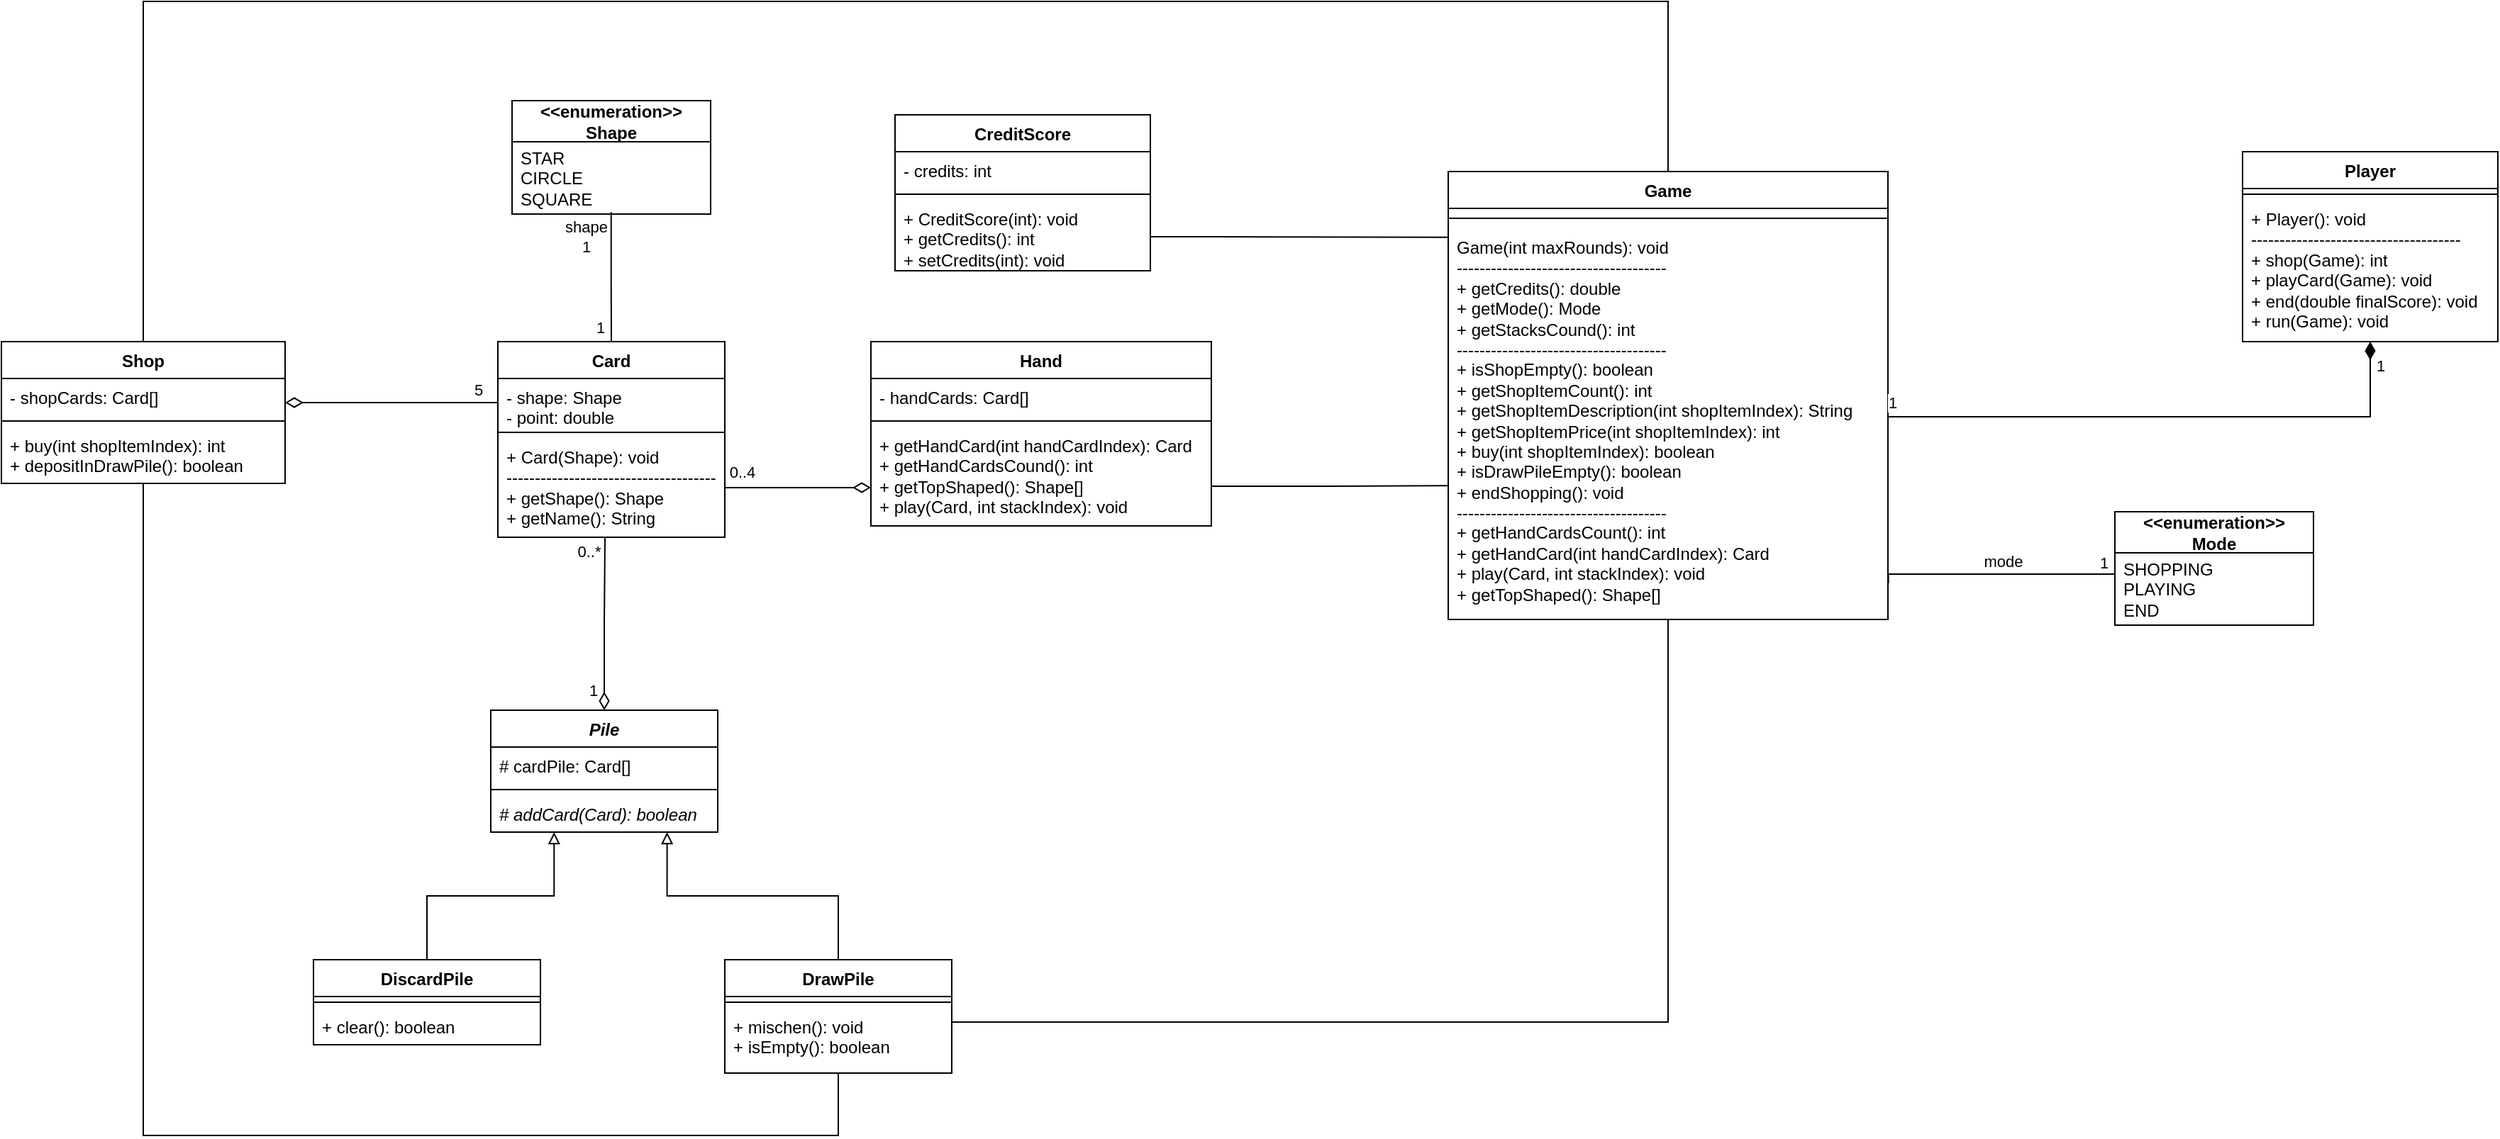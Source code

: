 <mxfile version="24.0.6" type="google">
  <diagram id="C5RBs43oDa-KdzZeNtuy" name="Page-1">
    <mxGraphModel grid="1" page="1" gridSize="10" guides="1" tooltips="1" connect="1" arrows="1" fold="1" pageScale="1" pageWidth="827" pageHeight="1169" background="none" math="0" shadow="0">
      <root>
        <mxCell id="WIyWlLk6GJQsqaUBKTNV-0" />
        <mxCell id="WIyWlLk6GJQsqaUBKTNV-1" parent="WIyWlLk6GJQsqaUBKTNV-0" />
        <mxCell id="68DYtTx3OVYjfGofnT8--20" style="edgeStyle=orthogonalEdgeStyle;rounded=0;orthogonalLoop=1;jettySize=auto;html=1;exitX=0.5;exitY=1;exitDx=0;exitDy=0;endArrow=none;endFill=0;" edge="1" parent="WIyWlLk6GJQsqaUBKTNV-1" source="SgR9l-3b9hQnym2gSb6I-0" target="C7Ak6nxzTfxMc2L_WpOS-12">
          <mxGeometry relative="1" as="geometry">
            <Array as="points">
              <mxPoint x="825" y="480" />
            </Array>
          </mxGeometry>
        </mxCell>
        <mxCell id="SgR9l-3b9hQnym2gSb6I-0" value="Game" style="swimlane;fontStyle=1;align=center;verticalAlign=top;childLayout=stackLayout;horizontal=1;startSize=26;horizontalStack=0;resizeParent=1;resizeParentMax=0;resizeLast=0;collapsible=1;marginBottom=0;whiteSpace=wrap;html=1;labelBackgroundColor=none;" vertex="1" parent="WIyWlLk6GJQsqaUBKTNV-1">
          <mxGeometry x="670" y="-120" width="310" height="316" as="geometry" />
        </mxCell>
        <mxCell id="SgR9l-3b9hQnym2gSb6I-2" value="" style="line;strokeWidth=1;fillColor=none;align=left;verticalAlign=middle;spacingTop=-1;spacingLeft=3;spacingRight=3;rotatable=0;labelPosition=right;points=[];portConstraint=eastwest;labelBackgroundColor=none;" vertex="1" parent="SgR9l-3b9hQnym2gSb6I-0">
          <mxGeometry y="26" width="310" height="14" as="geometry" />
        </mxCell>
        <mxCell id="SgR9l-3b9hQnym2gSb6I-3" value="Game(int maxRounds): void&lt;div&gt;-------------------------------------&lt;/div&gt;&lt;div&gt;+ getCredits(): double&lt;/div&gt;&lt;div&gt;+ getMode(): Mode&lt;/div&gt;&lt;div&gt;+ getStacksCound(): int&lt;/div&gt;&lt;div&gt;-------------------------------------&lt;/div&gt;&lt;div&gt;+ isShopEmpty(): boolean&lt;/div&gt;&lt;div&gt;+ getShopItemCount&lt;span style=&quot;background-color: initial;&quot;&gt;(): int&lt;/span&gt;&lt;/div&gt;&lt;div&gt;+ getShopItemDescription(int shopItemIndex): String&lt;/div&gt;&lt;div&gt;+ getShopItemPrice(int shopItemIndex): int&lt;/div&gt;&lt;div&gt;+ buy(int shopItemIndex): boolean&lt;/div&gt;&lt;div&gt;+ isDrawPileEmpty(): boolean&lt;/div&gt;&lt;div&gt;+ endShopping(): void&lt;/div&gt;&lt;div&gt;-------------------------------------&lt;/div&gt;&lt;div&gt;+ getHandCardsCount&lt;span style=&quot;background-color: initial;&quot;&gt;(): int&lt;/span&gt;&lt;/div&gt;&lt;div&gt;+ getHandCard(int handCardIndex): Card&lt;/div&gt;&lt;div&gt;+ play(Card, int stackIndex): void&lt;/div&gt;&lt;div&gt;+ getTopShaped(): Shape[]&lt;/div&gt;&lt;div&gt;&lt;br&gt;&lt;/div&gt;" style="text;strokeColor=none;fillColor=none;align=left;verticalAlign=top;spacingLeft=4;spacingRight=4;overflow=hidden;rotatable=0;points=[[0,0.5],[1,0.5]];portConstraint=eastwest;whiteSpace=wrap;html=1;labelBackgroundColor=none;" vertex="1" parent="SgR9l-3b9hQnym2gSb6I-0">
          <mxGeometry y="40" width="310" height="276" as="geometry" />
        </mxCell>
        <mxCell id="SgR9l-3b9hQnym2gSb6I-4" value="Player" style="swimlane;fontStyle=1;align=center;verticalAlign=top;childLayout=stackLayout;horizontal=1;startSize=26;horizontalStack=0;resizeParent=1;resizeParentMax=0;resizeLast=0;collapsible=1;marginBottom=0;whiteSpace=wrap;html=1;labelBackgroundColor=none;" vertex="1" parent="WIyWlLk6GJQsqaUBKTNV-1">
          <mxGeometry x="1230" y="-134" width="180" height="134" as="geometry" />
        </mxCell>
        <mxCell id="SgR9l-3b9hQnym2gSb6I-6" value="" style="line;strokeWidth=1;fillColor=none;align=left;verticalAlign=middle;spacingTop=-1;spacingLeft=3;spacingRight=3;rotatable=0;labelPosition=right;points=[];portConstraint=eastwest;labelBackgroundColor=none;" vertex="1" parent="SgR9l-3b9hQnym2gSb6I-4">
          <mxGeometry y="26" width="180" height="8" as="geometry" />
        </mxCell>
        <mxCell id="SgR9l-3b9hQnym2gSb6I-7" value="+ Player(): void&lt;div&gt;-------------------------------------&lt;/div&gt;&lt;div&gt;+ shop(Game): int&lt;/div&gt;&lt;div&gt;+ playCard(Game): void&lt;/div&gt;&lt;div&gt;+ end(double finalScore): void&lt;/div&gt;&lt;div&gt;+ run(Game): void&lt;/div&gt;" style="text;strokeColor=none;fillColor=none;align=left;verticalAlign=top;spacingLeft=4;spacingRight=4;overflow=hidden;rotatable=0;points=[[0,0.5],[1,0.5]];portConstraint=eastwest;whiteSpace=wrap;html=1;labelBackgroundColor=none;" vertex="1" parent="SgR9l-3b9hQnym2gSb6I-4">
          <mxGeometry y="34" width="180" height="100" as="geometry" />
        </mxCell>
        <mxCell id="SgR9l-3b9hQnym2gSb6I-8" value="Card" style="swimlane;fontStyle=1;align=center;verticalAlign=top;childLayout=stackLayout;horizontal=1;startSize=26;horizontalStack=0;resizeParent=1;resizeParentMax=0;resizeLast=0;collapsible=1;marginBottom=0;whiteSpace=wrap;html=1;labelBackgroundColor=none;" vertex="1" parent="WIyWlLk6GJQsqaUBKTNV-1">
          <mxGeometry width="160" height="138" as="geometry" />
        </mxCell>
        <mxCell id="SgR9l-3b9hQnym2gSb6I-9" value="- shape: Shape&lt;div&gt;- point: double&lt;/div&gt;" style="text;strokeColor=none;fillColor=none;align=left;verticalAlign=top;spacingLeft=4;spacingRight=4;overflow=hidden;rotatable=0;points=[[0,0.5],[1,0.5]];portConstraint=eastwest;whiteSpace=wrap;html=1;labelBackgroundColor=none;" vertex="1" parent="SgR9l-3b9hQnym2gSb6I-8">
          <mxGeometry y="26" width="160" height="34" as="geometry" />
        </mxCell>
        <mxCell id="SgR9l-3b9hQnym2gSb6I-10" value="" style="line;strokeWidth=1;fillColor=none;align=left;verticalAlign=middle;spacingTop=-1;spacingLeft=3;spacingRight=3;rotatable=0;labelPosition=right;points=[];portConstraint=eastwest;labelBackgroundColor=none;" vertex="1" parent="SgR9l-3b9hQnym2gSb6I-8">
          <mxGeometry y="60" width="160" height="8" as="geometry" />
        </mxCell>
        <mxCell id="SgR9l-3b9hQnym2gSb6I-11" value="+ Card(Shape): void&lt;div&gt;-------------------------------------&lt;/div&gt;&lt;div&gt;+ getShape(): Shape&lt;/div&gt;&lt;div&gt;+ getName(): String&lt;/div&gt;" style="text;strokeColor=none;fillColor=none;align=left;verticalAlign=top;spacingLeft=4;spacingRight=4;overflow=hidden;rotatable=0;points=[[0,0.5],[1,0.5]];portConstraint=eastwest;whiteSpace=wrap;html=1;labelBackgroundColor=none;" vertex="1" parent="SgR9l-3b9hQnym2gSb6I-8">
          <mxGeometry y="68" width="160" height="70" as="geometry" />
        </mxCell>
        <mxCell id="SgR9l-3b9hQnym2gSb6I-12" value="&lt;div&gt;&amp;lt;&amp;lt;enumeration&amp;gt;&amp;gt;&lt;/div&gt;Shape" style="swimlane;fontStyle=1;align=center;verticalAlign=middle;childLayout=stackLayout;horizontal=1;startSize=29;horizontalStack=0;resizeParent=1;resizeParentMax=0;resizeLast=0;collapsible=0;marginBottom=0;html=1;whiteSpace=wrap;labelBackgroundColor=none;" vertex="1" parent="WIyWlLk6GJQsqaUBKTNV-1">
          <mxGeometry x="10" y="-170" width="140" height="80" as="geometry" />
        </mxCell>
        <mxCell id="SgR9l-3b9hQnym2gSb6I-14" value="STAR&lt;div&gt;CIRCLE&lt;/div&gt;&lt;div&gt;SQUARE&lt;/div&gt;" style="text;html=1;strokeColor=none;fillColor=none;align=left;verticalAlign=middle;spacingLeft=4;spacingRight=4;overflow=hidden;rotatable=0;points=[[0,0.5],[1,0.5]];portConstraint=eastwest;whiteSpace=wrap;labelBackgroundColor=none;" vertex="1" parent="SgR9l-3b9hQnym2gSb6I-12">
          <mxGeometry y="29" width="140" height="51" as="geometry" />
        </mxCell>
        <mxCell id="SgR9l-3b9hQnym2gSb6I-16" style="edgeStyle=elbowEdgeStyle;rounded=0;orthogonalLoop=1;jettySize=auto;html=1;endArrow=none;endFill=0;elbow=vertical;entryX=0.5;entryY=0;entryDx=0;entryDy=0;labelBackgroundColor=none;fontColor=default;exitX=0.499;exitY=0.974;exitDx=0;exitDy=0;exitPerimeter=0;" edge="1" parent="WIyWlLk6GJQsqaUBKTNV-1" source="SgR9l-3b9hQnym2gSb6I-14" target="SgR9l-3b9hQnym2gSb6I-8">
          <mxGeometry relative="1" as="geometry">
            <mxPoint x="100" y="-30" as="targetPoint" />
            <Array as="points">
              <mxPoint x="40" y="-40" />
            </Array>
          </mxGeometry>
        </mxCell>
        <mxCell id="SgR9l-3b9hQnym2gSb6I-17" value="1" style="edgeLabel;html=1;align=center;verticalAlign=middle;resizable=0;points=[];labelBackgroundColor=none;" vertex="1" connectable="0" parent="SgR9l-3b9hQnym2gSb6I-16">
          <mxGeometry x="0.869" relative="1" as="geometry">
            <mxPoint x="-8" y="-4" as="offset" />
          </mxGeometry>
        </mxCell>
        <mxCell id="SgR9l-3b9hQnym2gSb6I-18" value="&lt;div&gt;shape&lt;/div&gt;1" style="edgeLabel;html=1;align=center;verticalAlign=middle;resizable=0;points=[];labelBackgroundColor=none;" vertex="1" connectable="0" parent="SgR9l-3b9hQnym2gSb6I-16">
          <mxGeometry x="-0.845" relative="1" as="geometry">
            <mxPoint x="-18" y="10" as="offset" />
          </mxGeometry>
        </mxCell>
        <mxCell id="SgR9l-3b9hQnym2gSb6I-20" value="&amp;lt;&amp;lt;enumeration&amp;gt;&amp;gt;&lt;div&gt;Mode&lt;/div&gt;" style="swimlane;fontStyle=1;align=center;verticalAlign=middle;childLayout=stackLayout;horizontal=1;startSize=29;horizontalStack=0;resizeParent=1;resizeParentMax=0;resizeLast=0;collapsible=0;marginBottom=0;html=1;whiteSpace=wrap;labelBackgroundColor=none;" vertex="1" parent="WIyWlLk6GJQsqaUBKTNV-1">
          <mxGeometry x="1140" y="120" width="140" height="80" as="geometry" />
        </mxCell>
        <mxCell id="SgR9l-3b9hQnym2gSb6I-22" value="SHOPPING&lt;div&gt;PLAYING&lt;/div&gt;&lt;div&gt;END&lt;/div&gt;" style="text;html=1;strokeColor=none;fillColor=none;align=left;verticalAlign=middle;spacingLeft=4;spacingRight=4;overflow=hidden;rotatable=0;points=[[0,0.5],[1,0.5]];portConstraint=eastwest;whiteSpace=wrap;labelBackgroundColor=none;" vertex="1" parent="SgR9l-3b9hQnym2gSb6I-20">
          <mxGeometry y="29" width="140" height="51" as="geometry" />
        </mxCell>
        <mxCell id="LPEKgBTARTEl4KXcgwuo-25" style="edgeStyle=orthogonalEdgeStyle;rounded=0;orthogonalLoop=1;jettySize=auto;html=1;endArrow=none;endFill=0;" edge="1" parent="WIyWlLk6GJQsqaUBKTNV-1" source="C7Ak6nxzTfxMc2L_WpOS-0" target="C7Ak6nxzTfxMc2L_WpOS-12">
          <mxGeometry relative="1" as="geometry">
            <Array as="points">
              <mxPoint x="-250" y="560" />
              <mxPoint x="240" y="560" />
            </Array>
          </mxGeometry>
        </mxCell>
        <mxCell id="68DYtTx3OVYjfGofnT8--21" style="edgeStyle=orthogonalEdgeStyle;rounded=0;orthogonalLoop=1;jettySize=auto;html=1;exitX=0.5;exitY=0;exitDx=0;exitDy=0;entryX=0.5;entryY=0;entryDx=0;entryDy=0;endArrow=none;endFill=0;" edge="1" parent="WIyWlLk6GJQsqaUBKTNV-1" source="C7Ak6nxzTfxMc2L_WpOS-0" target="SgR9l-3b9hQnym2gSb6I-0">
          <mxGeometry relative="1" as="geometry">
            <Array as="points">
              <mxPoint x="-250" y="-240" />
              <mxPoint x="825" y="-240" />
            </Array>
          </mxGeometry>
        </mxCell>
        <mxCell id="C7Ak6nxzTfxMc2L_WpOS-0" value="Shop&lt;div&gt;&lt;br&gt;&lt;/div&gt;" style="swimlane;fontStyle=1;align=center;verticalAlign=top;childLayout=stackLayout;horizontal=1;startSize=26;horizontalStack=0;resizeParent=1;resizeParentMax=0;resizeLast=0;collapsible=1;marginBottom=0;whiteSpace=wrap;html=1;labelBackgroundColor=none;" vertex="1" parent="WIyWlLk6GJQsqaUBKTNV-1">
          <mxGeometry x="-350" width="200" height="100" as="geometry" />
        </mxCell>
        <mxCell id="C7Ak6nxzTfxMc2L_WpOS-1" value="- shopCards: Card[]" style="text;strokeColor=none;fillColor=none;align=left;verticalAlign=top;spacingLeft=4;spacingRight=4;overflow=hidden;rotatable=0;points=[[0,0.5],[1,0.5]];portConstraint=eastwest;whiteSpace=wrap;html=1;labelBackgroundColor=none;" vertex="1" parent="C7Ak6nxzTfxMc2L_WpOS-0">
          <mxGeometry y="26" width="200" height="26" as="geometry" />
        </mxCell>
        <mxCell id="C7Ak6nxzTfxMc2L_WpOS-2" value="" style="line;strokeWidth=1;fillColor=none;align=left;verticalAlign=middle;spacingTop=-1;spacingLeft=3;spacingRight=3;rotatable=0;labelPosition=right;points=[];portConstraint=eastwest;labelBackgroundColor=none;" vertex="1" parent="C7Ak6nxzTfxMc2L_WpOS-0">
          <mxGeometry y="52" width="200" height="8" as="geometry" />
        </mxCell>
        <mxCell id="C7Ak6nxzTfxMc2L_WpOS-3" value="+ buy(int shopItemIndex): int&lt;div&gt;+ depositInDrawPile(): boolean&lt;/div&gt;" style="text;strokeColor=none;fillColor=none;align=left;verticalAlign=top;spacingLeft=4;spacingRight=4;overflow=hidden;rotatable=0;points=[[0,0.5],[1,0.5]];portConstraint=eastwest;whiteSpace=wrap;html=1;labelBackgroundColor=none;" vertex="1" parent="C7Ak6nxzTfxMc2L_WpOS-0">
          <mxGeometry y="60" width="200" height="40" as="geometry" />
        </mxCell>
        <mxCell id="C7Ak6nxzTfxMc2L_WpOS-8" value="Hand" style="swimlane;fontStyle=1;align=center;verticalAlign=top;childLayout=stackLayout;horizontal=1;startSize=26;horizontalStack=0;resizeParent=1;resizeParentMax=0;resizeLast=0;collapsible=1;marginBottom=0;whiteSpace=wrap;html=1;labelBackgroundColor=none;" vertex="1" parent="WIyWlLk6GJQsqaUBKTNV-1">
          <mxGeometry x="263" width="240" height="130" as="geometry" />
        </mxCell>
        <mxCell id="C7Ak6nxzTfxMc2L_WpOS-9" value="- handCards: Card[]" style="text;strokeColor=none;fillColor=none;align=left;verticalAlign=top;spacingLeft=4;spacingRight=4;overflow=hidden;rotatable=0;points=[[0,0.5],[1,0.5]];portConstraint=eastwest;whiteSpace=wrap;html=1;labelBackgroundColor=none;" vertex="1" parent="C7Ak6nxzTfxMc2L_WpOS-8">
          <mxGeometry y="26" width="240" height="26" as="geometry" />
        </mxCell>
        <mxCell id="C7Ak6nxzTfxMc2L_WpOS-10" value="" style="line;strokeWidth=1;fillColor=none;align=left;verticalAlign=middle;spacingTop=-1;spacingLeft=3;spacingRight=3;rotatable=0;labelPosition=right;points=[];portConstraint=eastwest;labelBackgroundColor=none;" vertex="1" parent="C7Ak6nxzTfxMc2L_WpOS-8">
          <mxGeometry y="52" width="240" height="8" as="geometry" />
        </mxCell>
        <mxCell id="C7Ak6nxzTfxMc2L_WpOS-11" value="+ getHandCard(int handCardIndex): Card&lt;div&gt;+ getHandCardsCound(): int&lt;/div&gt;&lt;div&gt;+ getTopShaped(): Shape[]&lt;/div&gt;&lt;div&gt;+ play(Card, int stackIndex): void&lt;/div&gt;" style="text;strokeColor=none;fillColor=none;align=left;verticalAlign=top;spacingLeft=4;spacingRight=4;overflow=hidden;rotatable=0;points=[[0,0.5],[1,0.5]];portConstraint=eastwest;whiteSpace=wrap;html=1;labelBackgroundColor=none;" vertex="1" parent="C7Ak6nxzTfxMc2L_WpOS-8">
          <mxGeometry y="60" width="240" height="70" as="geometry" />
        </mxCell>
        <mxCell id="C7Ak6nxzTfxMc2L_WpOS-12" value="DrawPile" style="swimlane;fontStyle=1;align=center;verticalAlign=top;childLayout=stackLayout;horizontal=1;startSize=26;horizontalStack=0;resizeParent=1;resizeParentMax=0;resizeLast=0;collapsible=1;marginBottom=0;whiteSpace=wrap;html=1;labelBackgroundColor=none;" vertex="1" parent="WIyWlLk6GJQsqaUBKTNV-1">
          <mxGeometry x="160" y="436" width="160" height="80" as="geometry" />
        </mxCell>
        <mxCell id="C7Ak6nxzTfxMc2L_WpOS-14" value="" style="line;strokeWidth=1;fillColor=none;align=left;verticalAlign=middle;spacingTop=-1;spacingLeft=3;spacingRight=3;rotatable=0;labelPosition=right;points=[];portConstraint=eastwest;labelBackgroundColor=none;" vertex="1" parent="C7Ak6nxzTfxMc2L_WpOS-12">
          <mxGeometry y="26" width="160" height="8" as="geometry" />
        </mxCell>
        <mxCell id="C7Ak6nxzTfxMc2L_WpOS-15" value="+ mischen(): void&lt;div&gt;+ isEmpty(): boolean&lt;/div&gt;" style="text;strokeColor=none;fillColor=none;align=left;verticalAlign=top;spacingLeft=4;spacingRight=4;overflow=hidden;rotatable=0;points=[[0,0.5],[1,0.5]];portConstraint=eastwest;whiteSpace=wrap;html=1;labelBackgroundColor=none;" vertex="1" parent="C7Ak6nxzTfxMc2L_WpOS-12">
          <mxGeometry y="34" width="160" height="46" as="geometry" />
        </mxCell>
        <mxCell id="C7Ak6nxzTfxMc2L_WpOS-16" value="DiscardPile" style="swimlane;fontStyle=1;align=center;verticalAlign=top;childLayout=stackLayout;horizontal=1;startSize=26;horizontalStack=0;resizeParent=1;resizeParentMax=0;resizeLast=0;collapsible=1;marginBottom=0;whiteSpace=wrap;html=1;labelBackgroundColor=none;" vertex="1" parent="WIyWlLk6GJQsqaUBKTNV-1">
          <mxGeometry x="-130" y="436" width="160" height="60" as="geometry" />
        </mxCell>
        <mxCell id="C7Ak6nxzTfxMc2L_WpOS-18" value="" style="line;strokeWidth=1;fillColor=none;align=left;verticalAlign=middle;spacingTop=-1;spacingLeft=3;spacingRight=3;rotatable=0;labelPosition=right;points=[];portConstraint=eastwest;labelBackgroundColor=none;" vertex="1" parent="C7Ak6nxzTfxMc2L_WpOS-16">
          <mxGeometry y="26" width="160" height="8" as="geometry" />
        </mxCell>
        <mxCell id="C7Ak6nxzTfxMc2L_WpOS-19" value="&lt;div&gt;+ clear(): boolean&lt;/div&gt;" style="text;strokeColor=none;fillColor=none;align=left;verticalAlign=top;spacingLeft=4;spacingRight=4;overflow=hidden;rotatable=0;points=[[0,0.5],[1,0.5]];portConstraint=eastwest;whiteSpace=wrap;html=1;labelBackgroundColor=none;" vertex="1" parent="C7Ak6nxzTfxMc2L_WpOS-16">
          <mxGeometry y="34" width="160" height="26" as="geometry" />
        </mxCell>
        <mxCell id="C7Ak6nxzTfxMc2L_WpOS-20" style="edgeStyle=orthogonalEdgeStyle;rounded=0;orthogonalLoop=1;jettySize=auto;html=1;entryX=1;entryY=0.5;entryDx=0;entryDy=0;endArrow=none;endFill=0;startArrow=diamondThin;startFill=0;startSize=10;labelBackgroundColor=none;fontColor=default;" edge="1" parent="WIyWlLk6GJQsqaUBKTNV-1" source="C7Ak6nxzTfxMc2L_WpOS-11" target="SgR9l-3b9hQnym2gSb6I-11">
          <mxGeometry relative="1" as="geometry">
            <Array as="points">
              <mxPoint x="250" y="103" />
              <mxPoint x="250" y="103" />
            </Array>
          </mxGeometry>
        </mxCell>
        <mxCell id="C7Ak6nxzTfxMc2L_WpOS-22" value="0..4" style="edgeLabel;html=1;align=center;verticalAlign=middle;resizable=0;points=[];labelBackgroundColor=none;" connectable="0" vertex="1" parent="C7Ak6nxzTfxMc2L_WpOS-20">
          <mxGeometry x="0.828" relative="1" as="geometry">
            <mxPoint x="3" y="-11" as="offset" />
          </mxGeometry>
        </mxCell>
        <mxCell id="C7Ak6nxzTfxMc2L_WpOS-23" value="&lt;i&gt;Pile&lt;/i&gt;" style="swimlane;fontStyle=1;align=center;verticalAlign=top;childLayout=stackLayout;horizontal=1;startSize=26;horizontalStack=0;resizeParent=1;resizeParentMax=0;resizeLast=0;collapsible=1;marginBottom=0;whiteSpace=wrap;html=1;labelBackgroundColor=none;" vertex="1" parent="WIyWlLk6GJQsqaUBKTNV-1">
          <mxGeometry x="-5" y="260" width="160" height="86" as="geometry">
            <mxRectangle x="-5" y="260" width="70" height="30" as="alternateBounds" />
          </mxGeometry>
        </mxCell>
        <mxCell id="C7Ak6nxzTfxMc2L_WpOS-24" value="# cardPile: Card[]" style="text;strokeColor=none;fillColor=none;align=left;verticalAlign=top;spacingLeft=4;spacingRight=4;overflow=hidden;rotatable=0;points=[[0,0.5],[1,0.5]];portConstraint=eastwest;whiteSpace=wrap;html=1;labelBackgroundColor=none;" vertex="1" parent="C7Ak6nxzTfxMc2L_WpOS-23">
          <mxGeometry y="26" width="160" height="26" as="geometry" />
        </mxCell>
        <mxCell id="C7Ak6nxzTfxMc2L_WpOS-25" value="" style="line;strokeWidth=1;fillColor=none;align=left;verticalAlign=middle;spacingTop=-1;spacingLeft=3;spacingRight=3;rotatable=0;labelPosition=right;points=[];portConstraint=eastwest;labelBackgroundColor=none;" vertex="1" parent="C7Ak6nxzTfxMc2L_WpOS-23">
          <mxGeometry y="52" width="160" height="8" as="geometry" />
        </mxCell>
        <mxCell id="C7Ak6nxzTfxMc2L_WpOS-26" value="&lt;i&gt;# addCard(Card): boolean&lt;/i&gt;" style="text;strokeColor=none;fillColor=none;align=left;verticalAlign=top;spacingLeft=4;spacingRight=4;overflow=hidden;rotatable=0;points=[[0,0.5],[1,0.5]];portConstraint=eastwest;whiteSpace=wrap;html=1;labelBackgroundColor=none;" vertex="1" parent="C7Ak6nxzTfxMc2L_WpOS-23">
          <mxGeometry y="60" width="160" height="26" as="geometry" />
        </mxCell>
        <mxCell id="C7Ak6nxzTfxMc2L_WpOS-27" style="edgeStyle=elbowEdgeStyle;rounded=0;orthogonalLoop=1;jettySize=auto;html=1;entryX=0.279;entryY=1;entryDx=0;entryDy=0;entryPerimeter=0;elbow=vertical;endArrow=block;endFill=0;labelBackgroundColor=none;fontColor=default;" edge="1" parent="WIyWlLk6GJQsqaUBKTNV-1" source="C7Ak6nxzTfxMc2L_WpOS-16" target="C7Ak6nxzTfxMc2L_WpOS-26">
          <mxGeometry relative="1" as="geometry" />
        </mxCell>
        <mxCell id="C7Ak6nxzTfxMc2L_WpOS-28" style="edgeStyle=orthogonalEdgeStyle;rounded=0;orthogonalLoop=1;jettySize=auto;html=1;entryX=0.777;entryY=1;entryDx=0;entryDy=0;entryPerimeter=0;endArrow=block;endFill=0;labelBackgroundColor=none;fontColor=default;" edge="1" parent="WIyWlLk6GJQsqaUBKTNV-1" source="C7Ak6nxzTfxMc2L_WpOS-12" target="C7Ak6nxzTfxMc2L_WpOS-26">
          <mxGeometry relative="1" as="geometry" />
        </mxCell>
        <mxCell id="C7Ak6nxzTfxMc2L_WpOS-29" style="edgeStyle=orthogonalEdgeStyle;rounded=0;orthogonalLoop=1;jettySize=auto;html=1;entryX=0.472;entryY=0.998;entryDx=0;entryDy=0;entryPerimeter=0;endArrow=none;endFill=0;labelBackgroundColor=none;fontColor=default;startArrow=diamondThin;startFill=0;endSize=8;startSize=10;" edge="1" parent="WIyWlLk6GJQsqaUBKTNV-1" source="C7Ak6nxzTfxMc2L_WpOS-23" target="SgR9l-3b9hQnym2gSb6I-11">
          <mxGeometry relative="1" as="geometry" />
        </mxCell>
        <mxCell id="C7Ak6nxzTfxMc2L_WpOS-30" value="1" style="edgeLabel;html=1;align=center;verticalAlign=middle;resizable=0;points=[];labelBackgroundColor=none;" connectable="0" vertex="1" parent="C7Ak6nxzTfxMc2L_WpOS-29">
          <mxGeometry x="-0.76" y="-1" relative="1" as="geometry">
            <mxPoint x="-9" as="offset" />
          </mxGeometry>
        </mxCell>
        <mxCell id="C7Ak6nxzTfxMc2L_WpOS-31" value="0..*" style="edgeLabel;html=1;align=center;verticalAlign=middle;resizable=0;points=[];labelBackgroundColor=none;" connectable="0" vertex="1" parent="C7Ak6nxzTfxMc2L_WpOS-29">
          <mxGeometry x="0.879" relative="1" as="geometry">
            <mxPoint x="-12" y="2" as="offset" />
          </mxGeometry>
        </mxCell>
        <mxCell id="LPEKgBTARTEl4KXcgwuo-0" style="edgeStyle=orthogonalEdgeStyle;rounded=0;orthogonalLoop=1;jettySize=auto;html=1;entryX=0;entryY=0.5;entryDx=0;entryDy=0;endArrow=none;endFill=0;startArrow=diamondThin;startFill=0;endSize=6;startSize=10;labelBackgroundColor=none;fontColor=default;" edge="1" parent="WIyWlLk6GJQsqaUBKTNV-1" source="C7Ak6nxzTfxMc2L_WpOS-1" target="SgR9l-3b9hQnym2gSb6I-9">
          <mxGeometry relative="1" as="geometry">
            <Array as="points">
              <mxPoint x="-110" y="43" />
              <mxPoint x="-110" y="43" />
            </Array>
          </mxGeometry>
        </mxCell>
        <mxCell id="LPEKgBTARTEl4KXcgwuo-2" value="5" style="edgeLabel;html=1;align=center;verticalAlign=middle;resizable=0;points=[];labelBackgroundColor=none;" vertex="1" connectable="0" parent="LPEKgBTARTEl4KXcgwuo-0">
          <mxGeometry x="0.808" relative="1" as="geometry">
            <mxPoint y="-9" as="offset" />
          </mxGeometry>
        </mxCell>
        <mxCell id="LPEKgBTARTEl4KXcgwuo-8" value="CreditScore" style="swimlane;fontStyle=1;align=center;verticalAlign=top;childLayout=stackLayout;horizontal=1;startSize=26;horizontalStack=0;resizeParent=1;resizeParentMax=0;resizeLast=0;collapsible=1;marginBottom=0;whiteSpace=wrap;html=1;labelBackgroundColor=none;" vertex="1" parent="WIyWlLk6GJQsqaUBKTNV-1">
          <mxGeometry x="280" y="-160" width="180" height="110" as="geometry" />
        </mxCell>
        <mxCell id="LPEKgBTARTEl4KXcgwuo-9" value="- credits: int" style="text;strokeColor=none;fillColor=none;align=left;verticalAlign=top;spacingLeft=4;spacingRight=4;overflow=hidden;rotatable=0;points=[[0,0.5],[1,0.5]];portConstraint=eastwest;whiteSpace=wrap;html=1;labelBackgroundColor=none;" vertex="1" parent="LPEKgBTARTEl4KXcgwuo-8">
          <mxGeometry y="26" width="180" height="26" as="geometry" />
        </mxCell>
        <mxCell id="LPEKgBTARTEl4KXcgwuo-10" value="" style="line;strokeWidth=1;fillColor=none;align=left;verticalAlign=middle;spacingTop=-1;spacingLeft=3;spacingRight=3;rotatable=0;labelPosition=right;points=[];portConstraint=eastwest;labelBackgroundColor=none;" vertex="1" parent="LPEKgBTARTEl4KXcgwuo-8">
          <mxGeometry y="52" width="180" height="8" as="geometry" />
        </mxCell>
        <mxCell id="LPEKgBTARTEl4KXcgwuo-11" value="&lt;div&gt;+ CreditScore(int): void&lt;/div&gt;+ getCredits(): int&lt;div&gt;+ setCredits(int): void&lt;/div&gt;" style="text;strokeColor=none;fillColor=none;align=left;verticalAlign=top;spacingLeft=4;spacingRight=4;overflow=hidden;rotatable=0;points=[[0,0.5],[1,0.5]];portConstraint=eastwest;whiteSpace=wrap;html=1;labelBackgroundColor=none;" vertex="1" parent="LPEKgBTARTEl4KXcgwuo-8">
          <mxGeometry y="60" width="180" height="50" as="geometry" />
        </mxCell>
        <mxCell id="LPEKgBTARTEl4KXcgwuo-28" style="edgeStyle=orthogonalEdgeStyle;rounded=0;orthogonalLoop=1;jettySize=auto;html=1;endArrow=none;endFill=0;startArrow=diamondThin;startFill=1;endSize=7;startSize=10;" edge="1" parent="WIyWlLk6GJQsqaUBKTNV-1" source="SgR9l-3b9hQnym2gSb6I-7">
          <mxGeometry relative="1" as="geometry">
            <Array as="points">
              <mxPoint x="1320" y="53" />
            </Array>
            <mxPoint x="980" y="53" as="targetPoint" />
          </mxGeometry>
        </mxCell>
        <mxCell id="LPEKgBTARTEl4KXcgwuo-31" value="1" style="edgeLabel;html=1;align=center;verticalAlign=middle;resizable=0;points=[];" connectable="0" vertex="1" parent="LPEKgBTARTEl4KXcgwuo-28">
          <mxGeometry x="-0.903" y="1" relative="1" as="geometry">
            <mxPoint x="6" y="-2" as="offset" />
          </mxGeometry>
        </mxCell>
        <mxCell id="LPEKgBTARTEl4KXcgwuo-33" value="1" style="edgeLabel;html=1;align=center;verticalAlign=middle;resizable=0;points=[];" connectable="0" vertex="1" parent="LPEKgBTARTEl4KXcgwuo-28">
          <mxGeometry x="0.894" relative="1" as="geometry">
            <mxPoint x="-18" y="-10" as="offset" />
          </mxGeometry>
        </mxCell>
        <mxCell id="LPEKgBTARTEl4KXcgwuo-30" style="edgeStyle=orthogonalEdgeStyle;rounded=0;orthogonalLoop=1;jettySize=auto;html=1;entryX=1.001;entryY=0.907;entryDx=0;entryDy=0;entryPerimeter=0;endArrow=none;endFill=0;" edge="1" parent="WIyWlLk6GJQsqaUBKTNV-1" source="SgR9l-3b9hQnym2gSb6I-22" target="SgR9l-3b9hQnym2gSb6I-3">
          <mxGeometry relative="1" as="geometry">
            <Array as="points">
              <mxPoint x="1050" y="164" />
              <mxPoint x="1050" y="164" />
            </Array>
          </mxGeometry>
        </mxCell>
        <mxCell id="LPEKgBTARTEl4KXcgwuo-34" value="mode" style="edgeLabel;html=1;align=center;verticalAlign=middle;resizable=0;points=[];" connectable="0" vertex="1" parent="LPEKgBTARTEl4KXcgwuo-30">
          <mxGeometry x="0.295" y="-1" relative="1" as="geometry">
            <mxPoint x="28" y="-8" as="offset" />
          </mxGeometry>
        </mxCell>
        <mxCell id="LPEKgBTARTEl4KXcgwuo-35" value="1" style="edgeLabel;html=1;align=center;verticalAlign=middle;resizable=0;points=[];" connectable="0" vertex="1" parent="LPEKgBTARTEl4KXcgwuo-30">
          <mxGeometry x="-0.887" relative="1" as="geometry">
            <mxPoint x="1" y="-8" as="offset" />
          </mxGeometry>
        </mxCell>
        <mxCell id="68DYtTx3OVYjfGofnT8--26" style="edgeStyle=orthogonalEdgeStyle;rounded=0;orthogonalLoop=1;jettySize=auto;html=1;exitX=1;exitY=0.5;exitDx=0;exitDy=0;entryX=0;entryY=0.023;entryDx=0;entryDy=0;entryPerimeter=0;endArrow=none;endFill=0;startArrow=none;startFill=0;endSize=10;" edge="1" parent="WIyWlLk6GJQsqaUBKTNV-1" source="LPEKgBTARTEl4KXcgwuo-11" target="SgR9l-3b9hQnym2gSb6I-3">
          <mxGeometry relative="1" as="geometry">
            <Array as="points">
              <mxPoint x="504" y="-74" />
              <mxPoint x="587" y="-74" />
            </Array>
          </mxGeometry>
        </mxCell>
        <mxCell id="68DYtTx3OVYjfGofnT8--27" style="edgeStyle=orthogonalEdgeStyle;rounded=0;orthogonalLoop=1;jettySize=auto;html=1;exitX=1;exitY=0.5;exitDx=0;exitDy=0;entryX=0;entryY=0.658;entryDx=0;entryDy=0;entryPerimeter=0;endArrow=none;endFill=0;endSize=10;" edge="1" parent="WIyWlLk6GJQsqaUBKTNV-1" source="C7Ak6nxzTfxMc2L_WpOS-11" target="SgR9l-3b9hQnym2gSb6I-3">
          <mxGeometry relative="1" as="geometry">
            <Array as="points">
              <mxPoint x="503" y="102" />
              <mxPoint x="587" y="102" />
            </Array>
          </mxGeometry>
        </mxCell>
      </root>
    </mxGraphModel>
  </diagram>
</mxfile>

